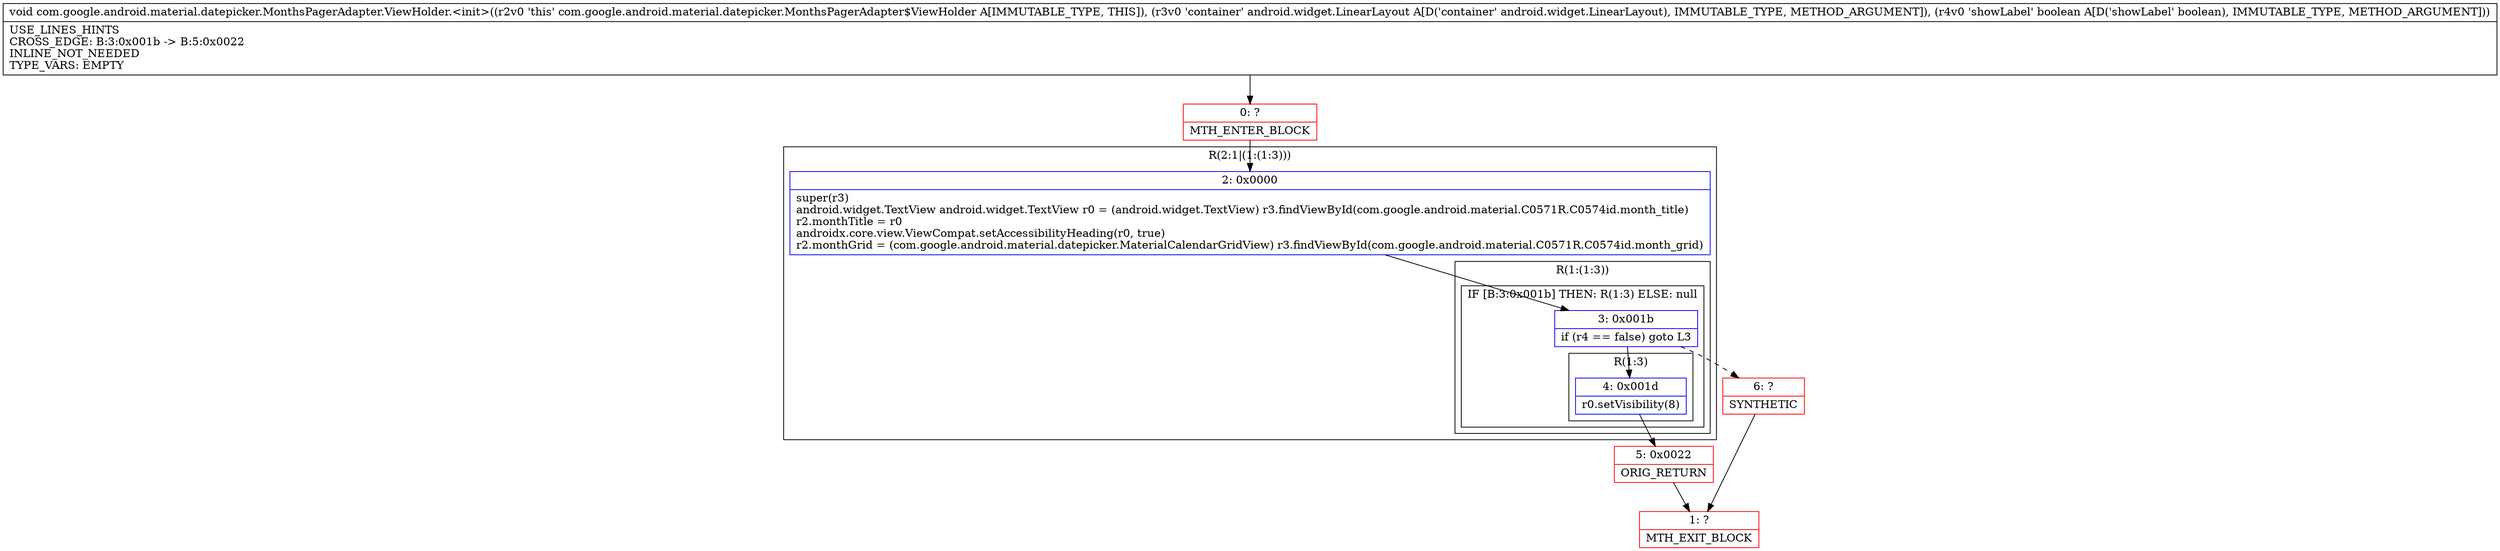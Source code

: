 digraph "CFG forcom.google.android.material.datepicker.MonthsPagerAdapter.ViewHolder.\<init\>(Landroid\/widget\/LinearLayout;Z)V" {
subgraph cluster_Region_191356396 {
label = "R(2:1|(1:(1:3)))";
node [shape=record,color=blue];
Node_2 [shape=record,label="{2\:\ 0x0000|super(r3)\landroid.widget.TextView android.widget.TextView r0 = (android.widget.TextView) r3.findViewById(com.google.android.material.C0571R.C0574id.month_title)\lr2.monthTitle = r0\landroidx.core.view.ViewCompat.setAccessibilityHeading(r0, true)\lr2.monthGrid = (com.google.android.material.datepicker.MaterialCalendarGridView) r3.findViewById(com.google.android.material.C0571R.C0574id.month_grid)\l}"];
subgraph cluster_Region_1757547109 {
label = "R(1:(1:3))";
node [shape=record,color=blue];
subgraph cluster_IfRegion_840755520 {
label = "IF [B:3:0x001b] THEN: R(1:3) ELSE: null";
node [shape=record,color=blue];
Node_3 [shape=record,label="{3\:\ 0x001b|if (r4 == false) goto L3\l}"];
subgraph cluster_Region_2028017982 {
label = "R(1:3)";
node [shape=record,color=blue];
Node_4 [shape=record,label="{4\:\ 0x001d|r0.setVisibility(8)\l}"];
}
}
}
}
Node_0 [shape=record,color=red,label="{0\:\ ?|MTH_ENTER_BLOCK\l}"];
Node_5 [shape=record,color=red,label="{5\:\ 0x0022|ORIG_RETURN\l}"];
Node_1 [shape=record,color=red,label="{1\:\ ?|MTH_EXIT_BLOCK\l}"];
Node_6 [shape=record,color=red,label="{6\:\ ?|SYNTHETIC\l}"];
MethodNode[shape=record,label="{void com.google.android.material.datepicker.MonthsPagerAdapter.ViewHolder.\<init\>((r2v0 'this' com.google.android.material.datepicker.MonthsPagerAdapter$ViewHolder A[IMMUTABLE_TYPE, THIS]), (r3v0 'container' android.widget.LinearLayout A[D('container' android.widget.LinearLayout), IMMUTABLE_TYPE, METHOD_ARGUMENT]), (r4v0 'showLabel' boolean A[D('showLabel' boolean), IMMUTABLE_TYPE, METHOD_ARGUMENT]))  | USE_LINES_HINTS\lCROSS_EDGE: B:3:0x001b \-\> B:5:0x0022\lINLINE_NOT_NEEDED\lTYPE_VARS: EMPTY\l}"];
MethodNode -> Node_0;Node_2 -> Node_3;
Node_3 -> Node_4;
Node_3 -> Node_6[style=dashed];
Node_4 -> Node_5;
Node_0 -> Node_2;
Node_5 -> Node_1;
Node_6 -> Node_1;
}

